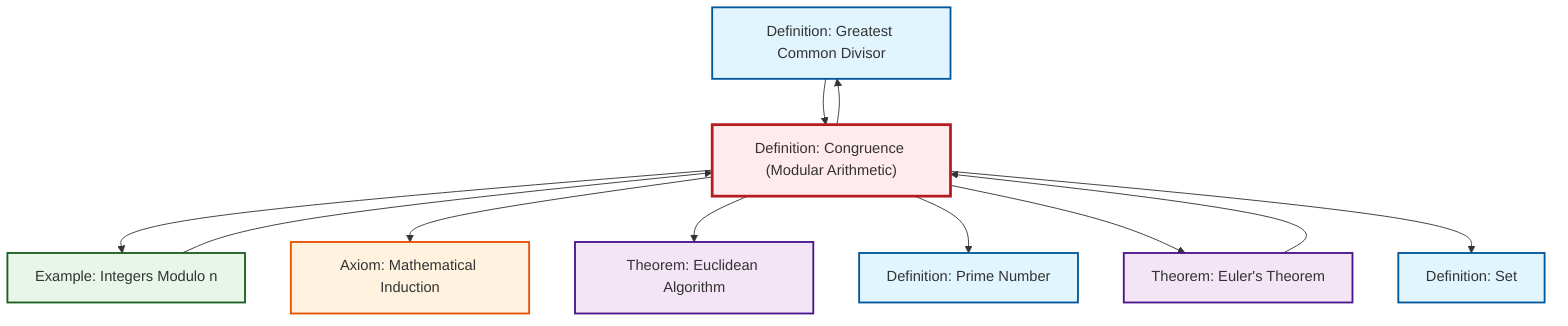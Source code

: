 graph TD
    classDef definition fill:#e1f5fe,stroke:#01579b,stroke-width:2px
    classDef theorem fill:#f3e5f5,stroke:#4a148c,stroke-width:2px
    classDef axiom fill:#fff3e0,stroke:#e65100,stroke-width:2px
    classDef example fill:#e8f5e9,stroke:#1b5e20,stroke-width:2px
    classDef current fill:#ffebee,stroke:#b71c1c,stroke-width:3px
    def-gcd["Definition: Greatest Common Divisor"]:::definition
    thm-euler["Theorem: Euler's Theorem"]:::theorem
    ax-induction["Axiom: Mathematical Induction"]:::axiom
    ex-quotient-integers-mod-n["Example: Integers Modulo n"]:::example
    thm-euclidean-algorithm["Theorem: Euclidean Algorithm"]:::theorem
    def-congruence["Definition: Congruence (Modular Arithmetic)"]:::definition
    def-set["Definition: Set"]:::definition
    def-prime["Definition: Prime Number"]:::definition
    thm-euler --> def-congruence
    def-congruence --> ex-quotient-integers-mod-n
    def-congruence --> ax-induction
    def-congruence --> thm-euclidean-algorithm
    def-congruence --> def-prime
    def-congruence --> thm-euler
    def-congruence --> def-set
    def-gcd --> def-congruence
    def-congruence --> def-gcd
    ex-quotient-integers-mod-n --> def-congruence
    class def-congruence current